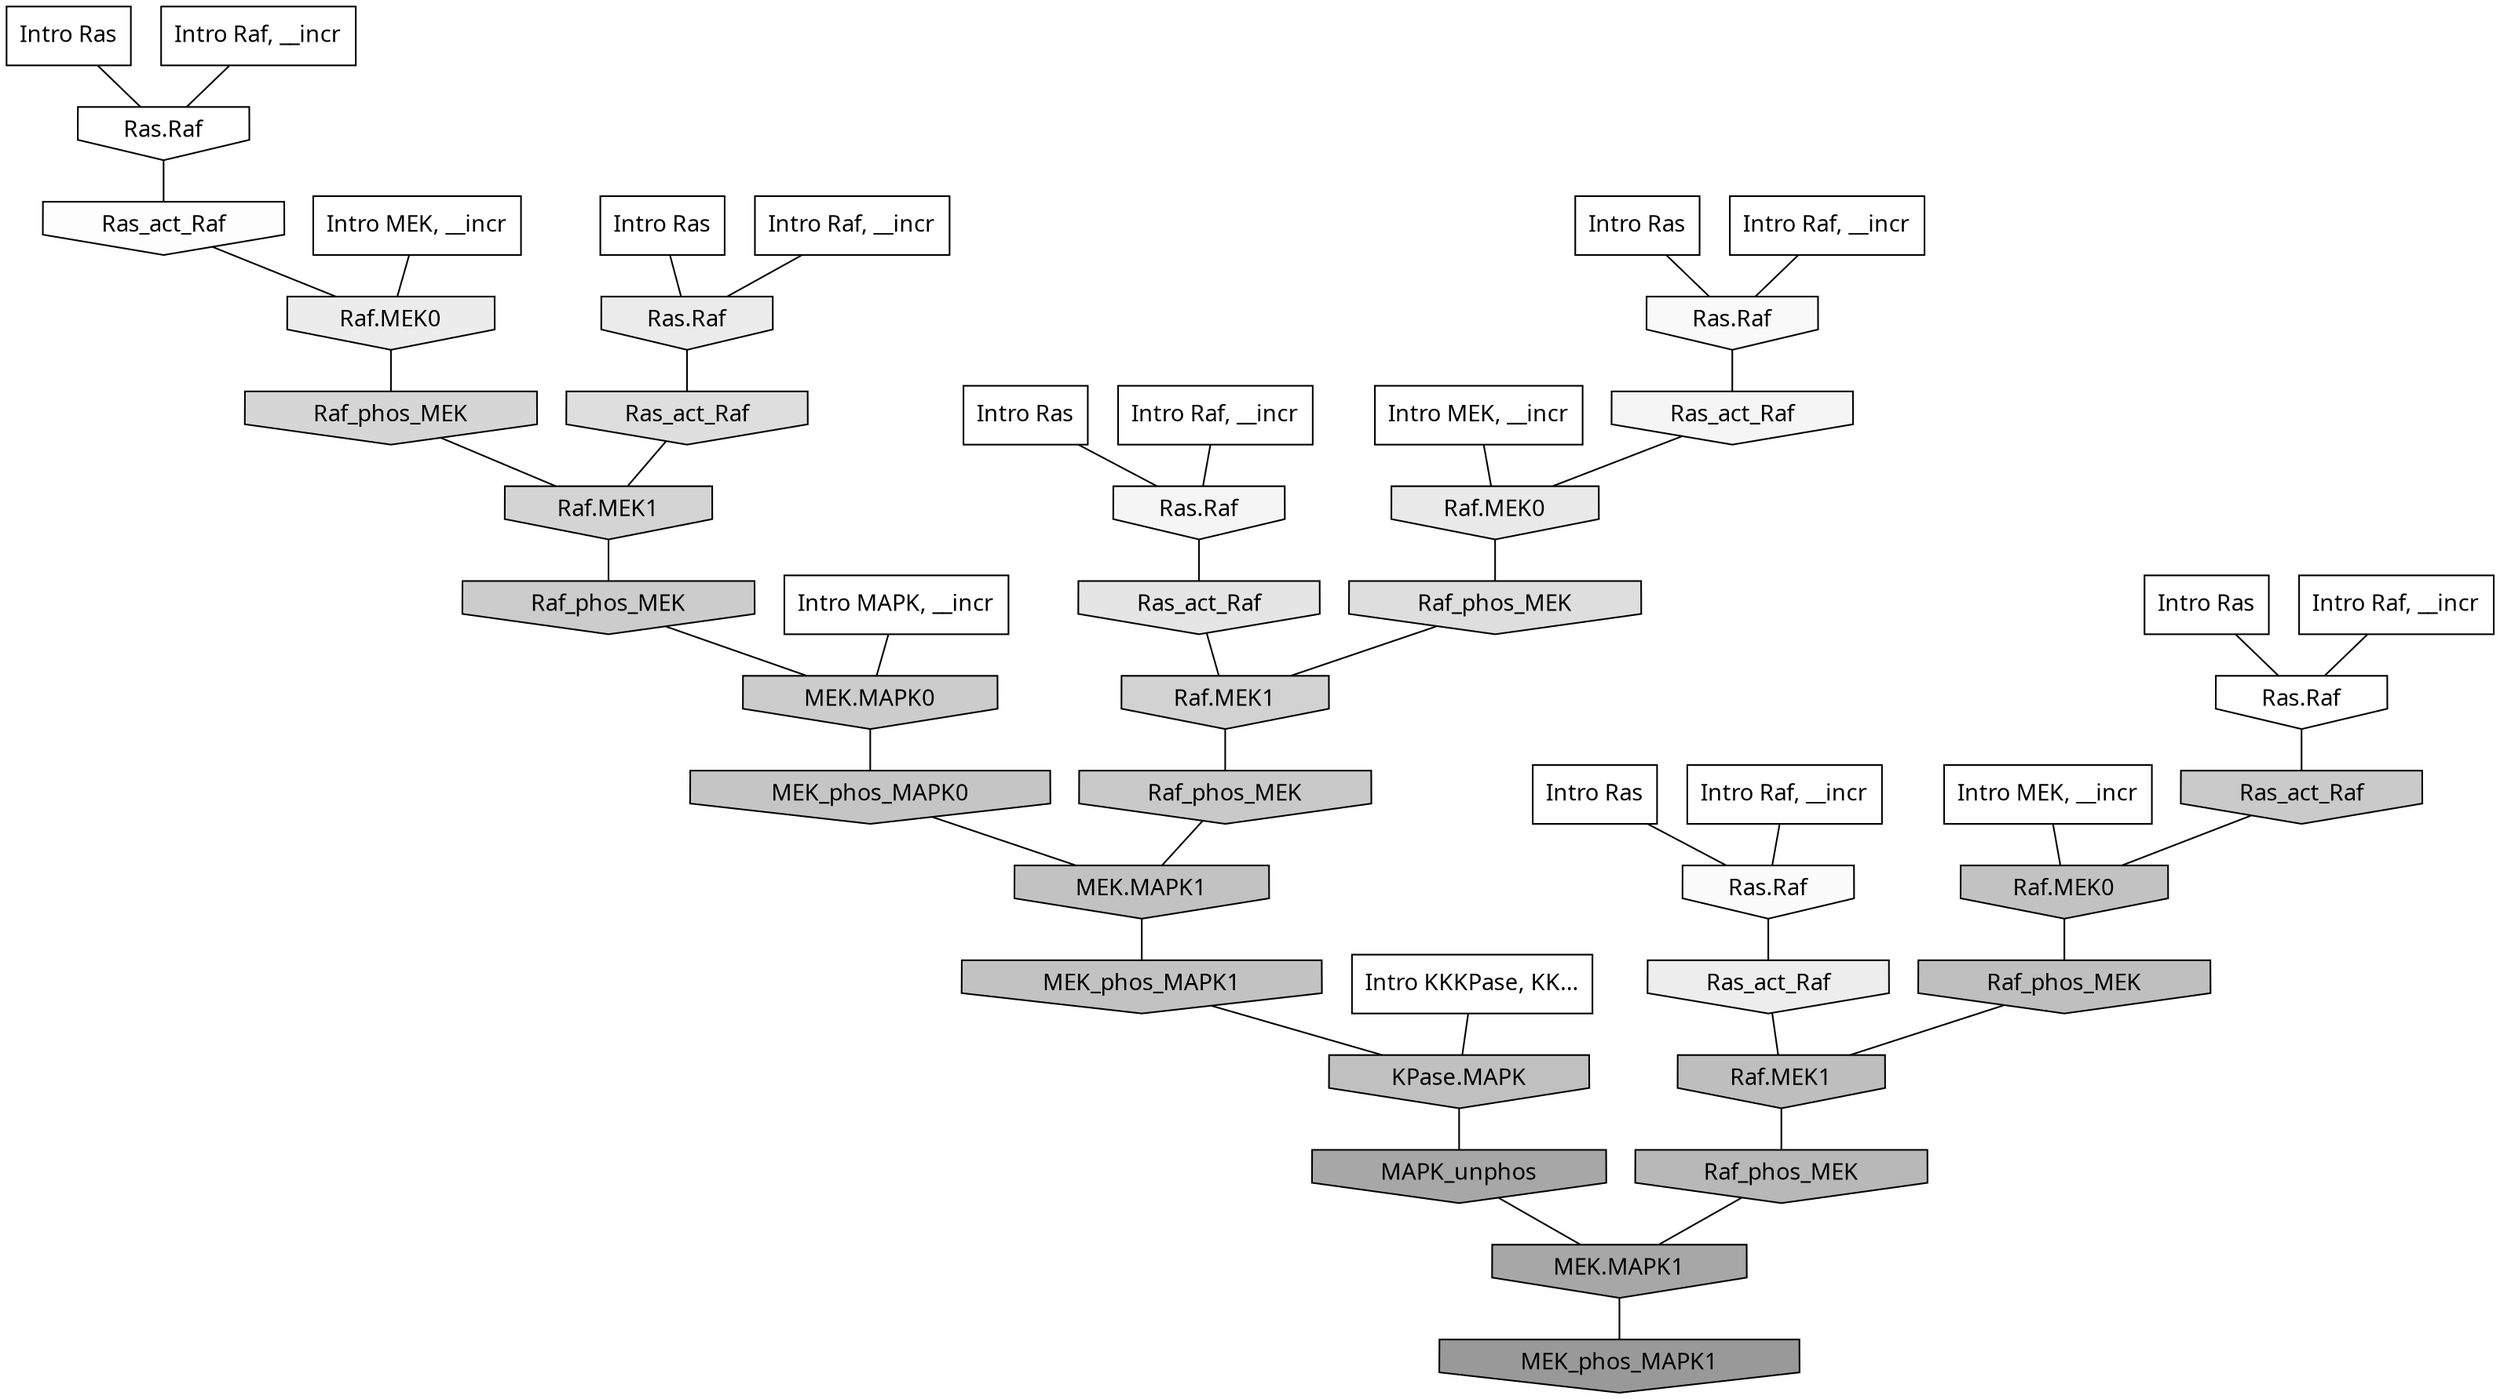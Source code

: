digraph G{
  rankdir="TB";
  ranksep=0.30;
  node [fontname="CMU Serif"];
  edge [fontname="CMU Serif"];
  
  21 [label="Intro Ras", shape=rectangle, style=filled, fillcolor="0.000 0.000 1.000"]
  
  29 [label="Intro Ras", shape=rectangle, style=filled, fillcolor="0.000 0.000 1.000"]
  
  37 [label="Intro Ras", shape=rectangle, style=filled, fillcolor="0.000 0.000 1.000"]
  
  73 [label="Intro Ras", shape=rectangle, style=filled, fillcolor="0.000 0.000 1.000"]
  
  86 [label="Intro Ras", shape=rectangle, style=filled, fillcolor="0.000 0.000 1.000"]
  
  95 [label="Intro Ras", shape=rectangle, style=filled, fillcolor="0.000 0.000 1.000"]
  
  267 [label="Intro Raf, __incr", shape=rectangle, style=filled, fillcolor="0.000 0.000 1.000"]
  
  346 [label="Intro Raf, __incr", shape=rectangle, style=filled, fillcolor="0.000 0.000 1.000"]
  
  549 [label="Intro Raf, __incr", shape=rectangle, style=filled, fillcolor="0.000 0.000 1.000"]
  
  632 [label="Intro Raf, __incr", shape=rectangle, style=filled, fillcolor="0.000 0.000 1.000"]
  
  842 [label="Intro Raf, __incr", shape=rectangle, style=filled, fillcolor="0.000 0.000 1.000"]
  
  1049 [label="Intro Raf, __incr", shape=rectangle, style=filled, fillcolor="0.000 0.000 1.000"]
  
  1330 [label="Intro MEK, __incr", shape=rectangle, style=filled, fillcolor="0.000 0.000 1.000"]
  
  1455 [label="Intro MEK, __incr", shape=rectangle, style=filled, fillcolor="0.000 0.000 1.000"]
  
  1862 [label="Intro MEK, __incr", shape=rectangle, style=filled, fillcolor="0.000 0.000 1.000"]
  
  3083 [label="Intro MAPK, __incr", shape=rectangle, style=filled, fillcolor="0.000 0.000 1.000"]
  
  3181 [label="Intro KKKPase, KK...", shape=rectangle, style=filled, fillcolor="0.000 0.000 1.000"]
  
  3249 [label="Ras.Raf", shape=invhouse, style=filled, fillcolor="0.000 0.000 1.000"]
  
  3295 [label="Ras.Raf", shape=invhouse, style=filled, fillcolor="0.000 0.000 1.000"]
  
  3392 [label="Ras_act_Raf", shape=invhouse, style=filled, fillcolor="0.000 0.000 0.990"]
  
  3442 [label="Ras.Raf", shape=invhouse, style=filled, fillcolor="0.000 0.000 0.981"]
  
  3498 [label="Ras.Raf", shape=invhouse, style=filled, fillcolor="0.000 0.000 0.976"]
  
  3649 [label="Ras_act_Raf", shape=invhouse, style=filled, fillcolor="0.000 0.000 0.959"]
  
  3656 [label="Ras.Raf", shape=invhouse, style=filled, fillcolor="0.000 0.000 0.959"]
  
  4212 [label="Ras_act_Raf", shape=invhouse, style=filled, fillcolor="0.000 0.000 0.926"]
  
  4252 [label="Raf.MEK0", shape=invhouse, style=filled, fillcolor="0.000 0.000 0.924"]
  
  4316 [label="Ras.Raf", shape=invhouse, style=filled, fillcolor="0.000 0.000 0.918"]
  
  4430 [label="Raf.MEK0", shape=invhouse, style=filled, fillcolor="0.000 0.000 0.913"]
  
  4745 [label="Ras_act_Raf", shape=invhouse, style=filled, fillcolor="0.000 0.000 0.897"]
  
  5265 [label="Ras_act_Raf", shape=invhouse, style=filled, fillcolor="0.000 0.000 0.870"]
  
  5309 [label="Raf_phos_MEK", shape=invhouse, style=filled, fillcolor="0.000 0.000 0.869"]
  
  5976 [label="Raf_phos_MEK", shape=invhouse, style=filled, fillcolor="0.000 0.000 0.838"]
  
  6154 [label="Raf.MEK1", shape=invhouse, style=filled, fillcolor="0.000 0.000 0.830"]
  
  6362 [label="Raf.MEK1", shape=invhouse, style=filled, fillcolor="0.000 0.000 0.822"]
  
  7107 [label="Raf_phos_MEK", shape=invhouse, style=filled, fillcolor="0.000 0.000 0.799"]
  
  7109 [label="MEK.MAPK0", shape=invhouse, style=filled, fillcolor="0.000 0.000 0.799"]
  
  7417 [label="Ras_act_Raf", shape=invhouse, style=filled, fillcolor="0.000 0.000 0.791"]
  
  7640 [label="Raf_phos_MEK", shape=invhouse, style=filled, fillcolor="0.000 0.000 0.786"]
  
  8208 [label="MEK_phos_MAPK0", shape=invhouse, style=filled, fillcolor="0.000 0.000 0.771"]
  
  8603 [label="MEK.MAPK1", shape=invhouse, style=filled, fillcolor="0.000 0.000 0.761"]
  
  8718 [label="Raf.MEK0", shape=invhouse, style=filled, fillcolor="0.000 0.000 0.758"]
  
  8730 [label="MEK_phos_MAPK1", shape=invhouse, style=filled, fillcolor="0.000 0.000 0.758"]
  
  8948 [label="KPase.MAPK", shape=invhouse, style=filled, fillcolor="0.000 0.000 0.752"]
  
  9110 [label="Raf_phos_MEK", shape=invhouse, style=filled, fillcolor="0.000 0.000 0.748"]
  
  9329 [label="Raf.MEK1", shape=invhouse, style=filled, fillcolor="0.000 0.000 0.744"]
  
  10676 [label="Raf_phos_MEK", shape=invhouse, style=filled, fillcolor="0.000 0.000 0.720"]
  
  15554 [label="MAPK_unphos", shape=invhouse, style=filled, fillcolor="0.000 0.000 0.654"]
  
  15567 [label="MEK.MAPK1", shape=invhouse, style=filled, fillcolor="0.000 0.000 0.653"]
  
  17895 [label="MEK_phos_MAPK1", shape=invhouse, style=filled, fillcolor="0.000 0.000 0.600"]
  
  
  15567 -> 17895 [dir=none, color="0.000 0.000 0.000"] 
  15554 -> 15567 [dir=none, color="0.000 0.000 0.000"] 
  10676 -> 15567 [dir=none, color="0.000 0.000 0.000"] 
  9329 -> 10676 [dir=none, color="0.000 0.000 0.000"] 
  9110 -> 9329 [dir=none, color="0.000 0.000 0.000"] 
  8948 -> 15554 [dir=none, color="0.000 0.000 0.000"] 
  8730 -> 8948 [dir=none, color="0.000 0.000 0.000"] 
  8718 -> 9110 [dir=none, color="0.000 0.000 0.000"] 
  8603 -> 8730 [dir=none, color="0.000 0.000 0.000"] 
  8208 -> 8603 [dir=none, color="0.000 0.000 0.000"] 
  7640 -> 8603 [dir=none, color="0.000 0.000 0.000"] 
  7417 -> 8718 [dir=none, color="0.000 0.000 0.000"] 
  7109 -> 8208 [dir=none, color="0.000 0.000 0.000"] 
  7107 -> 7109 [dir=none, color="0.000 0.000 0.000"] 
  6362 -> 7640 [dir=none, color="0.000 0.000 0.000"] 
  6154 -> 7107 [dir=none, color="0.000 0.000 0.000"] 
  5976 -> 6154 [dir=none, color="0.000 0.000 0.000"] 
  5309 -> 6362 [dir=none, color="0.000 0.000 0.000"] 
  5265 -> 6154 [dir=none, color="0.000 0.000 0.000"] 
  4745 -> 6362 [dir=none, color="0.000 0.000 0.000"] 
  4430 -> 5309 [dir=none, color="0.000 0.000 0.000"] 
  4316 -> 5265 [dir=none, color="0.000 0.000 0.000"] 
  4252 -> 5976 [dir=none, color="0.000 0.000 0.000"] 
  4212 -> 9329 [dir=none, color="0.000 0.000 0.000"] 
  3656 -> 4745 [dir=none, color="0.000 0.000 0.000"] 
  3649 -> 4430 [dir=none, color="0.000 0.000 0.000"] 
  3498 -> 3649 [dir=none, color="0.000 0.000 0.000"] 
  3442 -> 4212 [dir=none, color="0.000 0.000 0.000"] 
  3392 -> 4252 [dir=none, color="0.000 0.000 0.000"] 
  3295 -> 3392 [dir=none, color="0.000 0.000 0.000"] 
  3249 -> 7417 [dir=none, color="0.000 0.000 0.000"] 
  3181 -> 8948 [dir=none, color="0.000 0.000 0.000"] 
  3083 -> 7109 [dir=none, color="0.000 0.000 0.000"] 
  1862 -> 4430 [dir=none, color="0.000 0.000 0.000"] 
  1455 -> 4252 [dir=none, color="0.000 0.000 0.000"] 
  1330 -> 8718 [dir=none, color="0.000 0.000 0.000"] 
  1049 -> 3295 [dir=none, color="0.000 0.000 0.000"] 
  842 -> 3249 [dir=none, color="0.000 0.000 0.000"] 
  632 -> 3498 [dir=none, color="0.000 0.000 0.000"] 
  549 -> 3442 [dir=none, color="0.000 0.000 0.000"] 
  346 -> 4316 [dir=none, color="0.000 0.000 0.000"] 
  267 -> 3656 [dir=none, color="0.000 0.000 0.000"] 
  95 -> 3249 [dir=none, color="0.000 0.000 0.000"] 
  86 -> 4316 [dir=none, color="0.000 0.000 0.000"] 
  73 -> 3656 [dir=none, color="0.000 0.000 0.000"] 
  37 -> 3498 [dir=none, color="0.000 0.000 0.000"] 
  29 -> 3442 [dir=none, color="0.000 0.000 0.000"] 
  21 -> 3295 [dir=none, color="0.000 0.000 0.000"] 
  
  }
